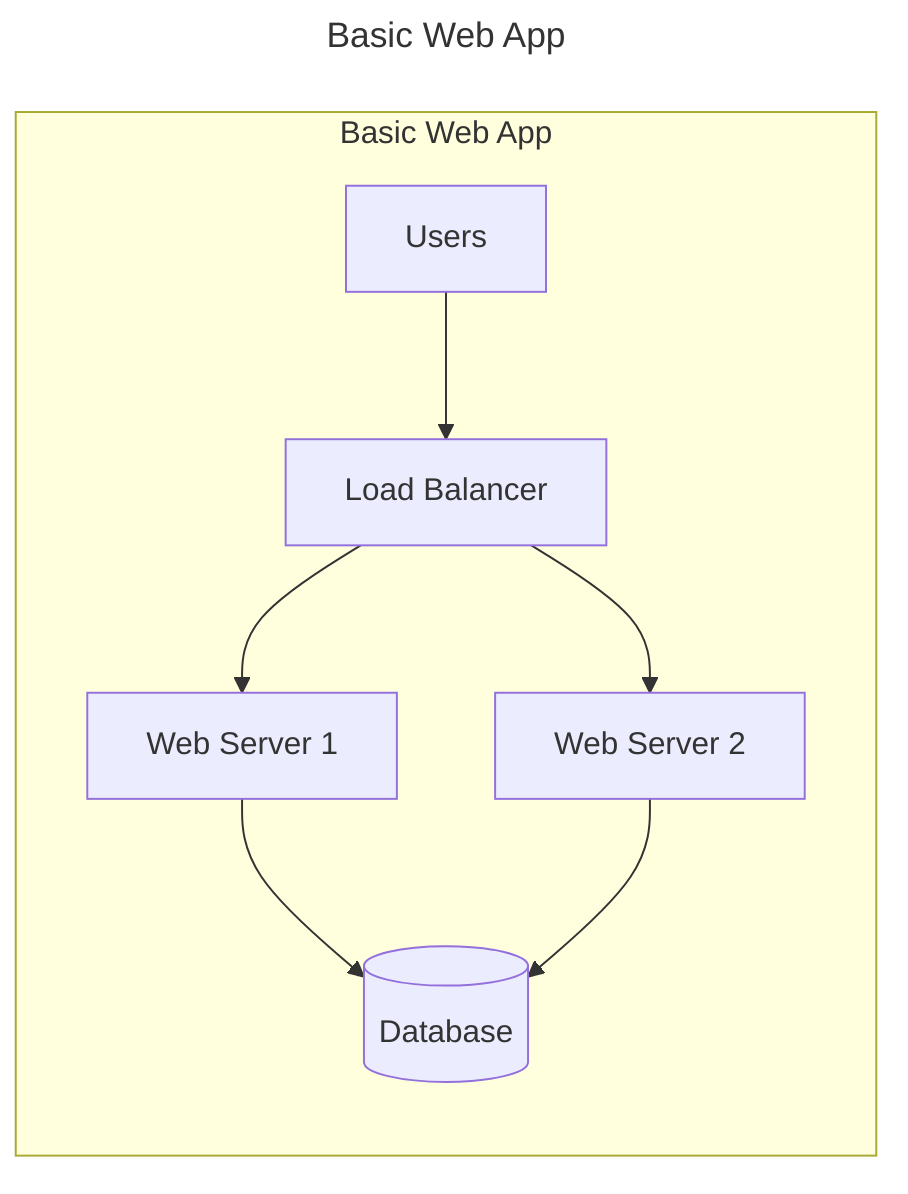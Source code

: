 ---
title: Basic Web App
---
flowchart LR
    subgraph "Basic Web App"
        U[Users] --> LB[Load Balancer]
        LB --> WS1[Web Server 1]
        LB --> WS2[Web Server 2]
        WS1 --> DB[(Database)]
        WS2 --> DB
    end